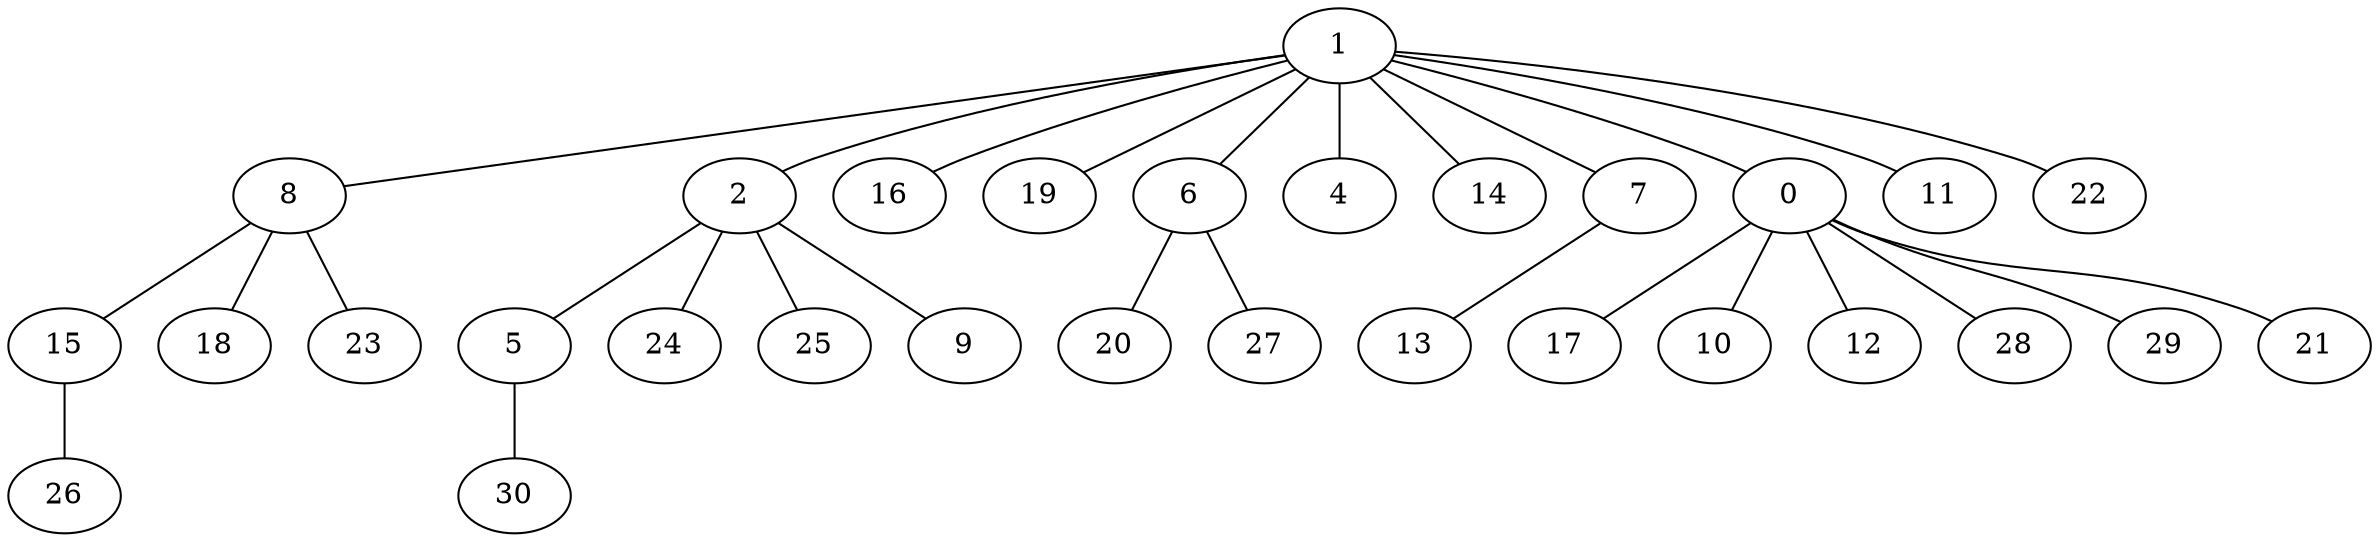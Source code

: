 strict graph G {
1;
8;
2;
16;
19;
6;
4;
14;
7;
0;
11;
22;
15;
18;
23;
5;
24;
25;
9;
20;
27;
13;
17;
10;
12;
28;
29;
21;
26;
30;
1 -- 2;
1 -- 22;
2 -- 24;
6 -- 20;
1 -- 14;
1 -- 19;
15 -- 26;
8 -- 23;
1 -- 8;
2 -- 9;
1 -- 0;
1 -- 6;
1 -- 4;
2 -- 5;
7 -- 13;
0 -- 12;
6 -- 27;
5 -- 30;
1 -- 16;
0 -- 28;
0 -- 17;
1 -- 7;
1 -- 11;
0 -- 21;
8 -- 15;
2 -- 25;
0 -- 10;
0 -- 29;
8 -- 18;
}
